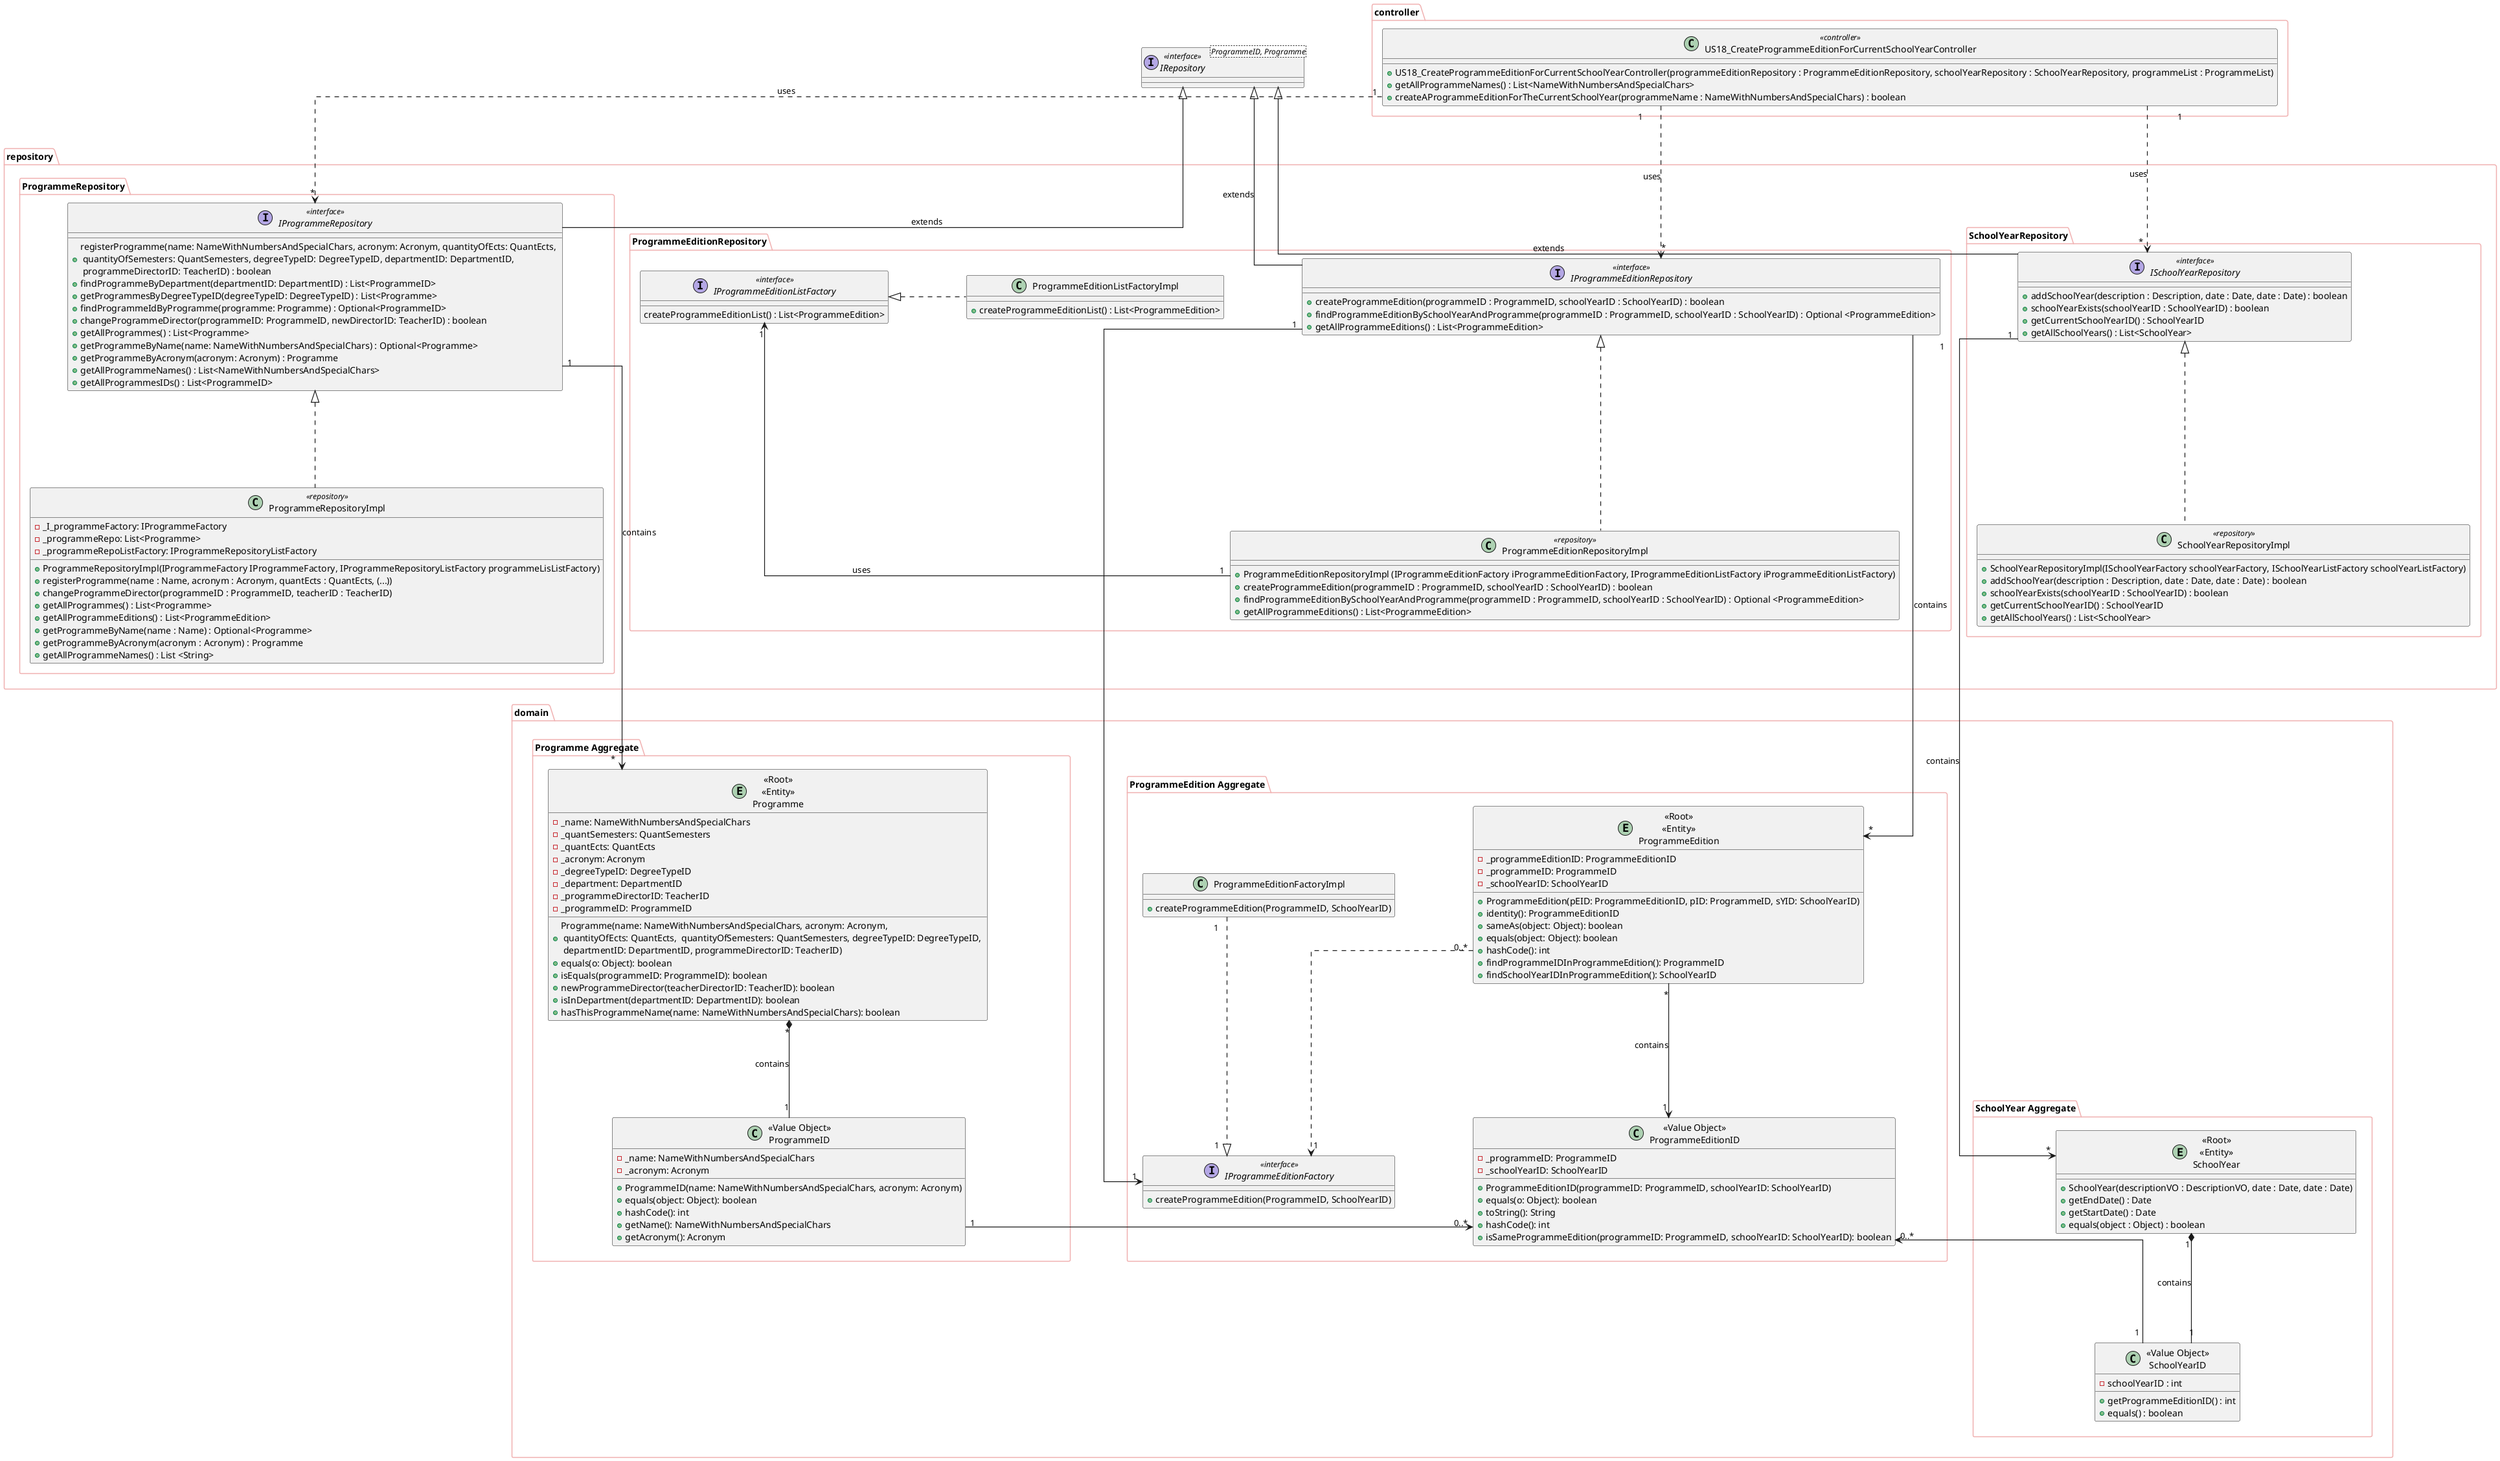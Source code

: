 @startuml

skinparam ranksep 150
skinparam nodesep 120
skinparam packageBorderColor #F0B0B0
skinparam arrowThickness 1.2
skinparam linetype ortho
top to bottom direction

package controller {
    class US18_CreateProgrammeEditionForCurrentSchoolYearController <<controller>> {
        + US18_CreateProgrammeEditionForCurrentSchoolYearController(programmeEditionRepository : ProgrammeEditionRepository, schoolYearRepository : SchoolYearRepository, programmeList : ProgrammeList)
        + getAllProgrammeNames() : List<NameWithNumbersAndSpecialChars>
        + createAProgrammeEditionForTheCurrentSchoolYear(programmeName : NameWithNumbersAndSpecialChars) : boolean
    }
}

interface "IRepository<ProgrammeID, Programme>" as IRepository <<interface>>


    package repository{

        package SchoolYearRepository {


                    interface ISchoolYearRepository <<interface>> {
                            + addSchoolYear(description : Description, date : Date, date : Date) : boolean
                            + schoolYearExists(schoolYearID : SchoolYearID) : boolean
                            + getCurrentSchoolYearID() : SchoolYearID
                            + getAllSchoolYears() : List<SchoolYear>
                    }

                    class SchoolYearRepositoryImpl <<repository>> {
                        + SchoolYearRepositoryImpl(ISchoolYearFactory schoolYearFactory, ISchoolYearListFactory schoolYearListFactory)
                        + addSchoolYear(description : Description, date : Date, date : Date) : boolean
                        + schoolYearExists(schoolYearID : SchoolYearID) : boolean
                        + getCurrentSchoolYearID() : SchoolYearID
                        + getAllSchoolYears() : List<SchoolYear>
                    }
                }


        package ProgrammeRepository{

            interface IProgrammeRepository <<interface>> {
                    + registerProgramme(name: NameWithNumbersAndSpecialChars, acronym: Acronym, quantityOfEcts: QuantEcts, \n quantityOfSemesters: QuantSemesters, degreeTypeID: DegreeTypeID, departmentID: DepartmentID, \n programmeDirectorID: TeacherID) : boolean
                    +findProgrammeByDepartment(departmentID: DepartmentID) : List<ProgrammeID>
                    +getProgrammesByDegreeTypeID(degreeTypeID: DegreeTypeID) : List<Programme>
                    +findProgrammeIdByProgramme(programme: Programme) : Optional<ProgrammeID>
                    +changeProgrammeDirector(programmeID: ProgrammeID, newDirectorID: TeacherID) : boolean
                    +getAllProgrammes() : List<Programme>
                    +getProgrammeByName(name: NameWithNumbersAndSpecialChars) : Optional<Programme>
                    +getProgrammeByAcronym(acronym: Acronym) : Programme
                    +getAllProgrammeNames() : List<NameWithNumbersAndSpecialChars>
                    +getAllProgrammesIDs() : List<ProgrammeID>
            }

            class ProgrammeRepositoryImpl <<repository>> {
                - _I_programmeFactory: IProgrammeFactory
                - _programmeRepo: List<Programme>
                - _programmeRepoListFactory: IProgrammeRepositoryListFactory
                + ProgrammeRepositoryImpl(IProgrammeFactory IProgrammeFactory, IProgrammeRepositoryListFactory programmeLisListFactory)
                + registerProgramme(name : Name, acronym : Acronym, quantEcts : QuantEcts, (...))
                + changeProgrammeDirector(programmeID : ProgrammeID, teacherID : TeacherID)
                + getAllProgrammes() : List<Programme>
                + getAllProgrammeEditions() : List<ProgrammeEdition>
                + getProgrammeByName(name : Name) : Optional<Programme>
                + getProgrammeByAcronym(acronym : Acronym) : Programme
                + getAllProgrammeNames() : List <String>
            }
        }

        package ProgrammeEditionRepository{

            interface IProgrammeEditionRepository <<interface>> {
                    + createProgrammeEdition(programmeID : ProgrammeID, schoolYearID : SchoolYearID) : boolean
                    + findProgrammeEditionBySchoolYearAndProgramme(programmeID : ProgrammeID, schoolYearID : SchoolYearID) : Optional <ProgrammeEdition>
                    + getAllProgrammeEditions() : List<ProgrammeEdition>
            }

            class ProgrammeEditionRepositoryImpl <<repository>> {
                    + ProgrammeEditionRepositoryImpl (IProgrammeEditionFactory iProgrammeEditionFactory, IProgrammeEditionListFactory iProgrammeEditionListFactory)
                    + createProgrammeEdition(programmeID : ProgrammeID, schoolYearID : SchoolYearID) : boolean
                    + findProgrammeEditionBySchoolYearAndProgramme(programmeID : ProgrammeID, schoolYearID : SchoolYearID) : Optional <ProgrammeEdition>
                    + getAllProgrammeEditions() : List<ProgrammeEdition>
            }

            Interface IProgrammeEditionListFactory <<interface>> {
                    createProgrammeEditionList() : List<ProgrammeEdition>
            }

            Class ProgrammeEditionListFactoryImpl {
                + createProgrammeEditionList() : List<ProgrammeEdition>
            }
        }

    }



    package domain {

        package "SchoolYear Aggregate" {
                    entity "<<Root>>\n<<Entity>>\nSchoolYear" {
                        +SchoolYear(descriptionVO : DescriptionVO, date : Date, date : Date)
                        +getEndDate() : Date
                        +getStartDate() : Date
                        +equals(object : Object) : boolean
                    }

                    class "<<Value Object>>\nSchoolYearID" {
                            - schoolYearID : int
                            + getProgrammeEditionID() : int
                            + equals() : boolean
                    }
                }

        package "Programme Aggregate" {
            entity "<<Root>>\n<<Entity>>\nProgramme" {
                - _name: NameWithNumbersAndSpecialChars
                - _quantSemesters: QuantSemesters
                - _quantEcts: QuantEcts
                - _acronym: Acronym
                - _degreeTypeID: DegreeTypeID
                - _department: DepartmentID
                - _programmeDirectorID: TeacherID
                - _programmeID: ProgrammeID
                +Programme(name: NameWithNumbersAndSpecialChars, acronym: Acronym, \n quantityOfEcts: QuantEcts,  quantityOfSemesters: QuantSemesters, degreeTypeID: DegreeTypeID, \n departmentID: DepartmentID, programmeDirectorID: TeacherID)
                +equals(o: Object): boolean
                +isEquals(programmeID: ProgrammeID): boolean
                +newProgrammeDirector(teacherDirectorID: TeacherID): boolean
                +isInDepartment(departmentID: DepartmentID): boolean
                +hasThisProgrammeName(name: NameWithNumbersAndSpecialChars): boolean
            }

            class "<<Value Object>>\nProgrammeID" {
                     - _name: NameWithNumbersAndSpecialChars
                        - _acronym: Acronym

                        +ProgrammeID(name: NameWithNumbersAndSpecialChars, acronym: Acronym)
                        +equals(object: Object): boolean
                        +hashCode(): int
                        +getName(): NameWithNumbersAndSpecialChars
                        +getAcronym(): Acronym
            }
        }

        package "ProgrammeEdition Aggregate" {
                entity "<<Root>>\n<<Entity>>\nProgrammeEdition" {
                    - _programmeEditionID: ProgrammeEditionID
                    - _programmeID: ProgrammeID
                    - _schoolYearID: SchoolYearID

                    +ProgrammeEdition(pEID: ProgrammeEditionID, pID: ProgrammeID, sYID: SchoolYearID)
                    +identity(): ProgrammeEditionID
                    +sameAs(object: Object): boolean
                    +equals(object: Object): boolean
                    +hashCode(): int
                    +findProgrammeIDInProgrammeEdition(): ProgrammeID
                    +findSchoolYearIDInProgrammeEdition(): SchoolYearID
                }

                class "<<Value Object>>\nProgrammeEditionID" {
                        - _programmeID: ProgrammeID
                        - _schoolYearID: SchoolYearID

                        +ProgrammeEditionID(programmeID: ProgrammeID, schoolYearID: SchoolYearID)
                        +equals(o: Object): boolean
                        +toString(): String
                        +hashCode(): int
                        +isSameProgrammeEdition(programmeID: ProgrammeID, schoolYearID: SchoolYearID): boolean
                }

                interface IProgrammeEditionFactory <<interface>> {
                    + createProgrammeEdition(ProgrammeID, SchoolYearID)
                }

                class ProgrammeEditionFactoryImpl {
                    + createProgrammeEdition(ProgrammeID, SchoolYearID)
                }
        }


    }



US18_CreateProgrammeEditionForCurrentSchoolYearController "1" ..> "*" IProgrammeEditionRepository : uses
US18_CreateProgrammeEditionForCurrentSchoolYearController "1" ..> "*" ISchoolYearRepository : uses
US18_CreateProgrammeEditionForCurrentSchoolYearController "1" ..> "*" IProgrammeRepository : uses

IProgrammeRepository -up-|> IRepository : extends
IProgrammeEditionRepository -up-|> IRepository : extends
ISchoolYearRepository -up-|> IRepository : extends




IProgrammeRepository <|.. ProgrammeRepositoryImpl

ProgrammeEditionRepositoryImpl "1" --up> "1" IProgrammeEditionListFactory : uses
ProgrammeEditionListFactoryImpl ..left|> IProgrammeEditionListFactory
IProgrammeEditionRepository <|.. ProgrammeEditionRepositoryImpl



ProgrammeEditionFactoryImpl "1" ..|> "1" IProgrammeEditionFactory
"<<Root>>\n<<Entity>>\nProgrammeEdition" "0..*" ..> "1" IProgrammeEditionFactory
"<<Root>>\n<<Entity>>\nProgrammeEdition" "*" --> "1" "<<Value Object>>\nProgrammeEditionID" : contains
IProgrammeEditionRepository "1" --> "1" IProgrammeEditionFactory


"<<Root>>\n<<Entity>>\nProgramme" "*" *-- "1" "<<Value Object>>\nProgrammeID" : contains
"<<Root>>\n<<Entity>>\nSchoolYear" "1" *-- "1" "<<Value Object>>\nSchoolYearID" : contains

"<<Value Object>>\nProgrammeEditionID" "0..*" <-- "1" "<<Value Object>>\nProgrammeID"
"<<Value Object>>\nProgrammeEditionID" "0..*" <-- "1" "<<Value Object>>\nSchoolYearID"

ISchoolYearRepository <|.. SchoolYearRepositoryImpl


IProgrammeEditionRepository "1" --> "*" "<<Root>>\n<<Entity>>\nProgrammeEdition" : contains
"<<Root>>\n<<Entity>>\nSchoolYear" "*" <-- "1" ISchoolYearRepository : contains
"<<Root>>\n<<Entity>>\nProgramme" "*" <-- "1" IProgrammeRepository : contains

"SchoolYear Aggregate" -[hidden]u-> SchoolYearRepositoryImpl
"Programme Aggregate" -[hidden]u-> ProgrammeRepositoryImpl

IProgrammeEditionRepository -[hidden]-> "<<Value Object>>\nProgrammeEditionID"

ISchoolYearRepository -[hidden]l> IProgrammeRepository
SchoolYearRepositoryImpl -[hidden]l> ProgrammeRepositoryImpl
ISchoolYearRepository -[hidden]r-> IProgrammeEditionListFactory
SchoolYearRepositoryImpl -[hidden]r-> ProgrammeEditionRepositoryImpl

"Programme Aggregate" -[hidden]r-> "SchoolYear Aggregate"
"Programme Aggregate" -[hidden]r-> "ProgrammeEdition Aggregate"

"<<Root>>\n<<Entity>>\nProgrammeEdition" -[hidden]u-> SchoolYearRepositoryImpl
"<<Root>>\n<<Entity>>\nProgrammeEdition" -[hidden]u-> ProgrammeRepositoryImpl
"<<Root>>\n<<Entity>>\nProgrammeEdition" -[hidden]u-> ProgrammeEditionRepositoryImpl
"<<Root>>\n<<Entity>>\nProgramme" -[hidden]r> "<<Root>>\n<<Entity>>\nProgrammeEdition"
@enduml